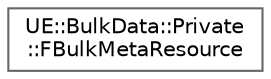 digraph "Graphical Class Hierarchy"
{
 // INTERACTIVE_SVG=YES
 // LATEX_PDF_SIZE
  bgcolor="transparent";
  edge [fontname=Helvetica,fontsize=10,labelfontname=Helvetica,labelfontsize=10];
  node [fontname=Helvetica,fontsize=10,shape=box,height=0.2,width=0.4];
  rankdir="LR";
  Node0 [id="Node000000",label="UE::BulkData::Private\l::FBulkMetaResource",height=0.2,width=0.4,color="grey40", fillcolor="white", style="filled",URL="$d2/dd1/structUE_1_1BulkData_1_1Private_1_1FBulkMetaResource.html",tooltip="Serialized bulk meta data."];
}
